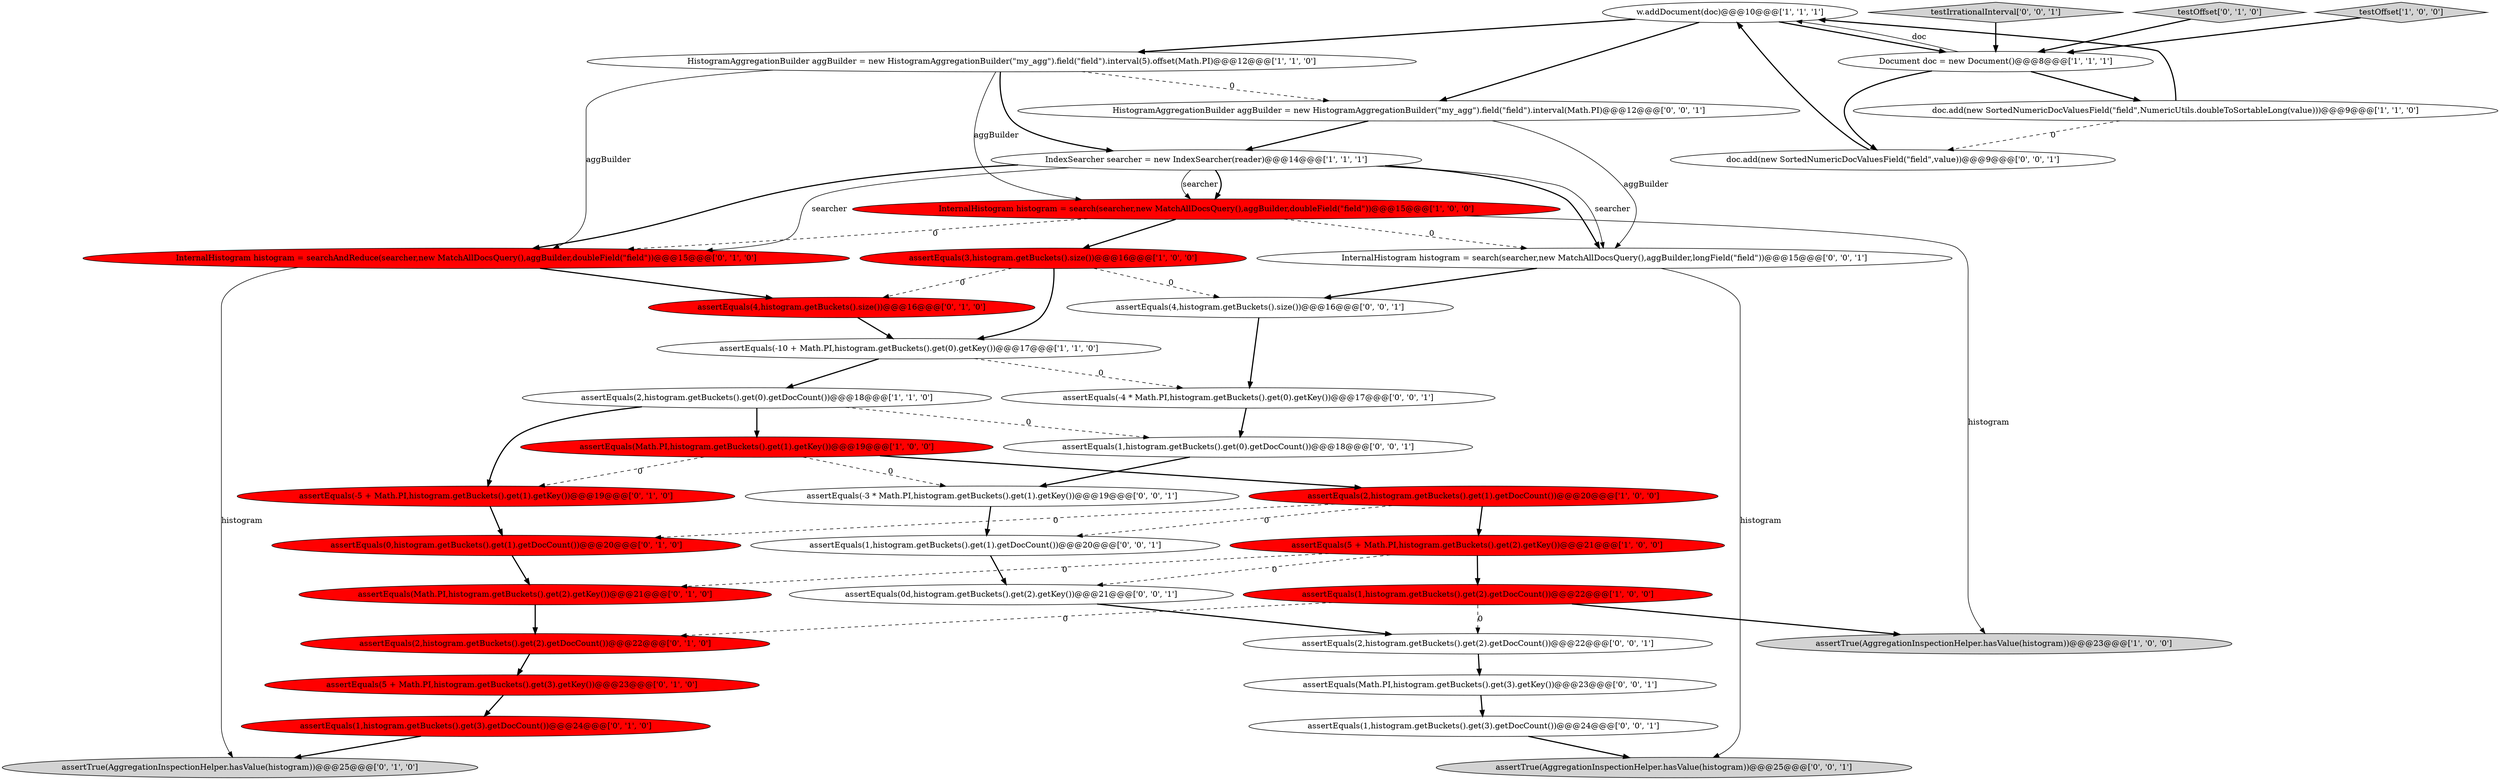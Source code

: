 digraph {
1 [style = filled, label = "assertEquals(Math.PI,histogram.getBuckets().get(1).getKey())@@@19@@@['1', '0', '0']", fillcolor = red, shape = ellipse image = "AAA1AAABBB1BBB"];
9 [style = filled, label = "assertEquals(2,histogram.getBuckets().get(1).getDocCount())@@@20@@@['1', '0', '0']", fillcolor = red, shape = ellipse image = "AAA1AAABBB1BBB"];
11 [style = filled, label = "HistogramAggregationBuilder aggBuilder = new HistogramAggregationBuilder(\"my_agg\").field(\"field\").interval(5).offset(Math.PI)@@@12@@@['1', '1', '0']", fillcolor = white, shape = ellipse image = "AAA0AAABBB1BBB"];
5 [style = filled, label = "w.addDocument(doc)@@@10@@@['1', '1', '1']", fillcolor = white, shape = ellipse image = "AAA0AAABBB1BBB"];
28 [style = filled, label = "assertEquals(0d,histogram.getBuckets().get(2).getKey())@@@21@@@['0', '0', '1']", fillcolor = white, shape = ellipse image = "AAA0AAABBB3BBB"];
31 [style = filled, label = "assertEquals(1,histogram.getBuckets().get(3).getDocCount())@@@24@@@['0', '0', '1']", fillcolor = white, shape = ellipse image = "AAA0AAABBB3BBB"];
19 [style = filled, label = "assertEquals(2,histogram.getBuckets().get(2).getDocCount())@@@22@@@['0', '1', '0']", fillcolor = red, shape = ellipse image = "AAA1AAABBB2BBB"];
23 [style = filled, label = "assertEquals(Math.PI,histogram.getBuckets().get(2).getKey())@@@21@@@['0', '1', '0']", fillcolor = red, shape = ellipse image = "AAA1AAABBB2BBB"];
4 [style = filled, label = "assertTrue(AggregationInspectionHelper.hasValue(histogram))@@@23@@@['1', '0', '0']", fillcolor = lightgray, shape = ellipse image = "AAA0AAABBB1BBB"];
33 [style = filled, label = "assertEquals(4,histogram.getBuckets().size())@@@16@@@['0', '0', '1']", fillcolor = white, shape = ellipse image = "AAA0AAABBB3BBB"];
37 [style = filled, label = "assertEquals(-3 * Math.PI,histogram.getBuckets().get(1).getKey())@@@19@@@['0', '0', '1']", fillcolor = white, shape = ellipse image = "AAA0AAABBB3BBB"];
2 [style = filled, label = "IndexSearcher searcher = new IndexSearcher(reader)@@@14@@@['1', '1', '1']", fillcolor = white, shape = ellipse image = "AAA0AAABBB1BBB"];
3 [style = filled, label = "Document doc = new Document()@@@8@@@['1', '1', '1']", fillcolor = white, shape = ellipse image = "AAA0AAABBB1BBB"];
6 [style = filled, label = "assertEquals(1,histogram.getBuckets().get(2).getDocCount())@@@22@@@['1', '0', '0']", fillcolor = red, shape = ellipse image = "AAA1AAABBB1BBB"];
25 [style = filled, label = "assertEquals(1,histogram.getBuckets().get(0).getDocCount())@@@18@@@['0', '0', '1']", fillcolor = white, shape = ellipse image = "AAA0AAABBB3BBB"];
36 [style = filled, label = "assertTrue(AggregationInspectionHelper.hasValue(histogram))@@@25@@@['0', '0', '1']", fillcolor = lightgray, shape = ellipse image = "AAA0AAABBB3BBB"];
32 [style = filled, label = "testIrrationalInterval['0', '0', '1']", fillcolor = lightgray, shape = diamond image = "AAA0AAABBB3BBB"];
7 [style = filled, label = "assertEquals(2,histogram.getBuckets().get(0).getDocCount())@@@18@@@['1', '1', '0']", fillcolor = white, shape = ellipse image = "AAA0AAABBB1BBB"];
38 [style = filled, label = "InternalHistogram histogram = search(searcher,new MatchAllDocsQuery(),aggBuilder,longField(\"field\"))@@@15@@@['0', '0', '1']", fillcolor = white, shape = ellipse image = "AAA0AAABBB3BBB"];
12 [style = filled, label = "InternalHistogram histogram = search(searcher,new MatchAllDocsQuery(),aggBuilder,doubleField(\"field\"))@@@15@@@['1', '0', '0']", fillcolor = red, shape = ellipse image = "AAA1AAABBB1BBB"];
16 [style = filled, label = "testOffset['0', '1', '0']", fillcolor = lightgray, shape = diamond image = "AAA0AAABBB2BBB"];
20 [style = filled, label = "assertEquals(1,histogram.getBuckets().get(3).getDocCount())@@@24@@@['0', '1', '0']", fillcolor = red, shape = ellipse image = "AAA1AAABBB2BBB"];
18 [style = filled, label = "assertEquals(0,histogram.getBuckets().get(1).getDocCount())@@@20@@@['0', '1', '0']", fillcolor = red, shape = ellipse image = "AAA1AAABBB2BBB"];
10 [style = filled, label = "assertEquals(3,histogram.getBuckets().size())@@@16@@@['1', '0', '0']", fillcolor = red, shape = ellipse image = "AAA1AAABBB1BBB"];
13 [style = filled, label = "assertEquals(5 + Math.PI,histogram.getBuckets().get(2).getKey())@@@21@@@['1', '0', '0']", fillcolor = red, shape = ellipse image = "AAA1AAABBB1BBB"];
15 [style = filled, label = "InternalHistogram histogram = searchAndReduce(searcher,new MatchAllDocsQuery(),aggBuilder,doubleField(\"field\"))@@@15@@@['0', '1', '0']", fillcolor = red, shape = ellipse image = "AAA1AAABBB2BBB"];
34 [style = filled, label = "HistogramAggregationBuilder aggBuilder = new HistogramAggregationBuilder(\"my_agg\").field(\"field\").interval(Math.PI)@@@12@@@['0', '0', '1']", fillcolor = white, shape = ellipse image = "AAA0AAABBB3BBB"];
26 [style = filled, label = "doc.add(new SortedNumericDocValuesField(\"field\",value))@@@9@@@['0', '0', '1']", fillcolor = white, shape = ellipse image = "AAA0AAABBB3BBB"];
21 [style = filled, label = "assertTrue(AggregationInspectionHelper.hasValue(histogram))@@@25@@@['0', '1', '0']", fillcolor = lightgray, shape = ellipse image = "AAA0AAABBB2BBB"];
29 [style = filled, label = "assertEquals(-4 * Math.PI,histogram.getBuckets().get(0).getKey())@@@17@@@['0', '0', '1']", fillcolor = white, shape = ellipse image = "AAA0AAABBB3BBB"];
27 [style = filled, label = "assertEquals(Math.PI,histogram.getBuckets().get(3).getKey())@@@23@@@['0', '0', '1']", fillcolor = white, shape = ellipse image = "AAA0AAABBB3BBB"];
14 [style = filled, label = "doc.add(new SortedNumericDocValuesField(\"field\",NumericUtils.doubleToSortableLong(value)))@@@9@@@['1', '1', '0']", fillcolor = white, shape = ellipse image = "AAA0AAABBB1BBB"];
35 [style = filled, label = "assertEquals(1,histogram.getBuckets().get(1).getDocCount())@@@20@@@['0', '0', '1']", fillcolor = white, shape = ellipse image = "AAA0AAABBB3BBB"];
30 [style = filled, label = "assertEquals(2,histogram.getBuckets().get(2).getDocCount())@@@22@@@['0', '0', '1']", fillcolor = white, shape = ellipse image = "AAA0AAABBB3BBB"];
24 [style = filled, label = "assertEquals(4,histogram.getBuckets().size())@@@16@@@['0', '1', '0']", fillcolor = red, shape = ellipse image = "AAA1AAABBB2BBB"];
8 [style = filled, label = "testOffset['1', '0', '0']", fillcolor = lightgray, shape = diamond image = "AAA0AAABBB1BBB"];
22 [style = filled, label = "assertEquals(5 + Math.PI,histogram.getBuckets().get(3).getKey())@@@23@@@['0', '1', '0']", fillcolor = red, shape = ellipse image = "AAA1AAABBB2BBB"];
0 [style = filled, label = "assertEquals(-10 + Math.PI,histogram.getBuckets().get(0).getKey())@@@17@@@['1', '1', '0']", fillcolor = white, shape = ellipse image = "AAA0AAABBB1BBB"];
17 [style = filled, label = "assertEquals(-5 + Math.PI,histogram.getBuckets().get(1).getKey())@@@19@@@['0', '1', '0']", fillcolor = red, shape = ellipse image = "AAA1AAABBB2BBB"];
5->3 [style = bold, label=""];
16->3 [style = bold, label=""];
12->38 [style = dashed, label="0"];
1->37 [style = dashed, label="0"];
11->12 [style = solid, label="aggBuilder"];
7->1 [style = bold, label=""];
7->17 [style = bold, label=""];
38->36 [style = solid, label="histogram"];
18->23 [style = bold, label=""];
28->30 [style = bold, label=""];
15->21 [style = solid, label="histogram"];
26->5 [style = bold, label=""];
24->0 [style = bold, label=""];
11->34 [style = dashed, label="0"];
9->18 [style = dashed, label="0"];
3->14 [style = bold, label=""];
8->3 [style = bold, label=""];
14->5 [style = bold, label=""];
30->27 [style = bold, label=""];
3->26 [style = bold, label=""];
29->25 [style = bold, label=""];
27->31 [style = bold, label=""];
31->36 [style = bold, label=""];
10->33 [style = dashed, label="0"];
13->23 [style = dashed, label="0"];
11->15 [style = solid, label="aggBuilder"];
11->2 [style = bold, label=""];
1->9 [style = bold, label=""];
2->12 [style = bold, label=""];
14->26 [style = dashed, label="0"];
0->7 [style = bold, label=""];
5->34 [style = bold, label=""];
20->21 [style = bold, label=""];
2->38 [style = bold, label=""];
33->29 [style = bold, label=""];
35->28 [style = bold, label=""];
9->35 [style = dashed, label="0"];
6->4 [style = bold, label=""];
13->28 [style = dashed, label="0"];
12->10 [style = bold, label=""];
1->17 [style = dashed, label="0"];
3->5 [style = solid, label="doc"];
22->20 [style = bold, label=""];
34->2 [style = bold, label=""];
25->37 [style = bold, label=""];
2->15 [style = solid, label="searcher"];
15->24 [style = bold, label=""];
23->19 [style = bold, label=""];
10->0 [style = bold, label=""];
2->15 [style = bold, label=""];
6->19 [style = dashed, label="0"];
0->29 [style = dashed, label="0"];
12->15 [style = dashed, label="0"];
7->25 [style = dashed, label="0"];
6->30 [style = dashed, label="0"];
5->11 [style = bold, label=""];
2->12 [style = solid, label="searcher"];
37->35 [style = bold, label=""];
13->6 [style = bold, label=""];
2->38 [style = solid, label="searcher"];
38->33 [style = bold, label=""];
32->3 [style = bold, label=""];
19->22 [style = bold, label=""];
10->24 [style = dashed, label="0"];
17->18 [style = bold, label=""];
12->4 [style = solid, label="histogram"];
34->38 [style = solid, label="aggBuilder"];
9->13 [style = bold, label=""];
}
